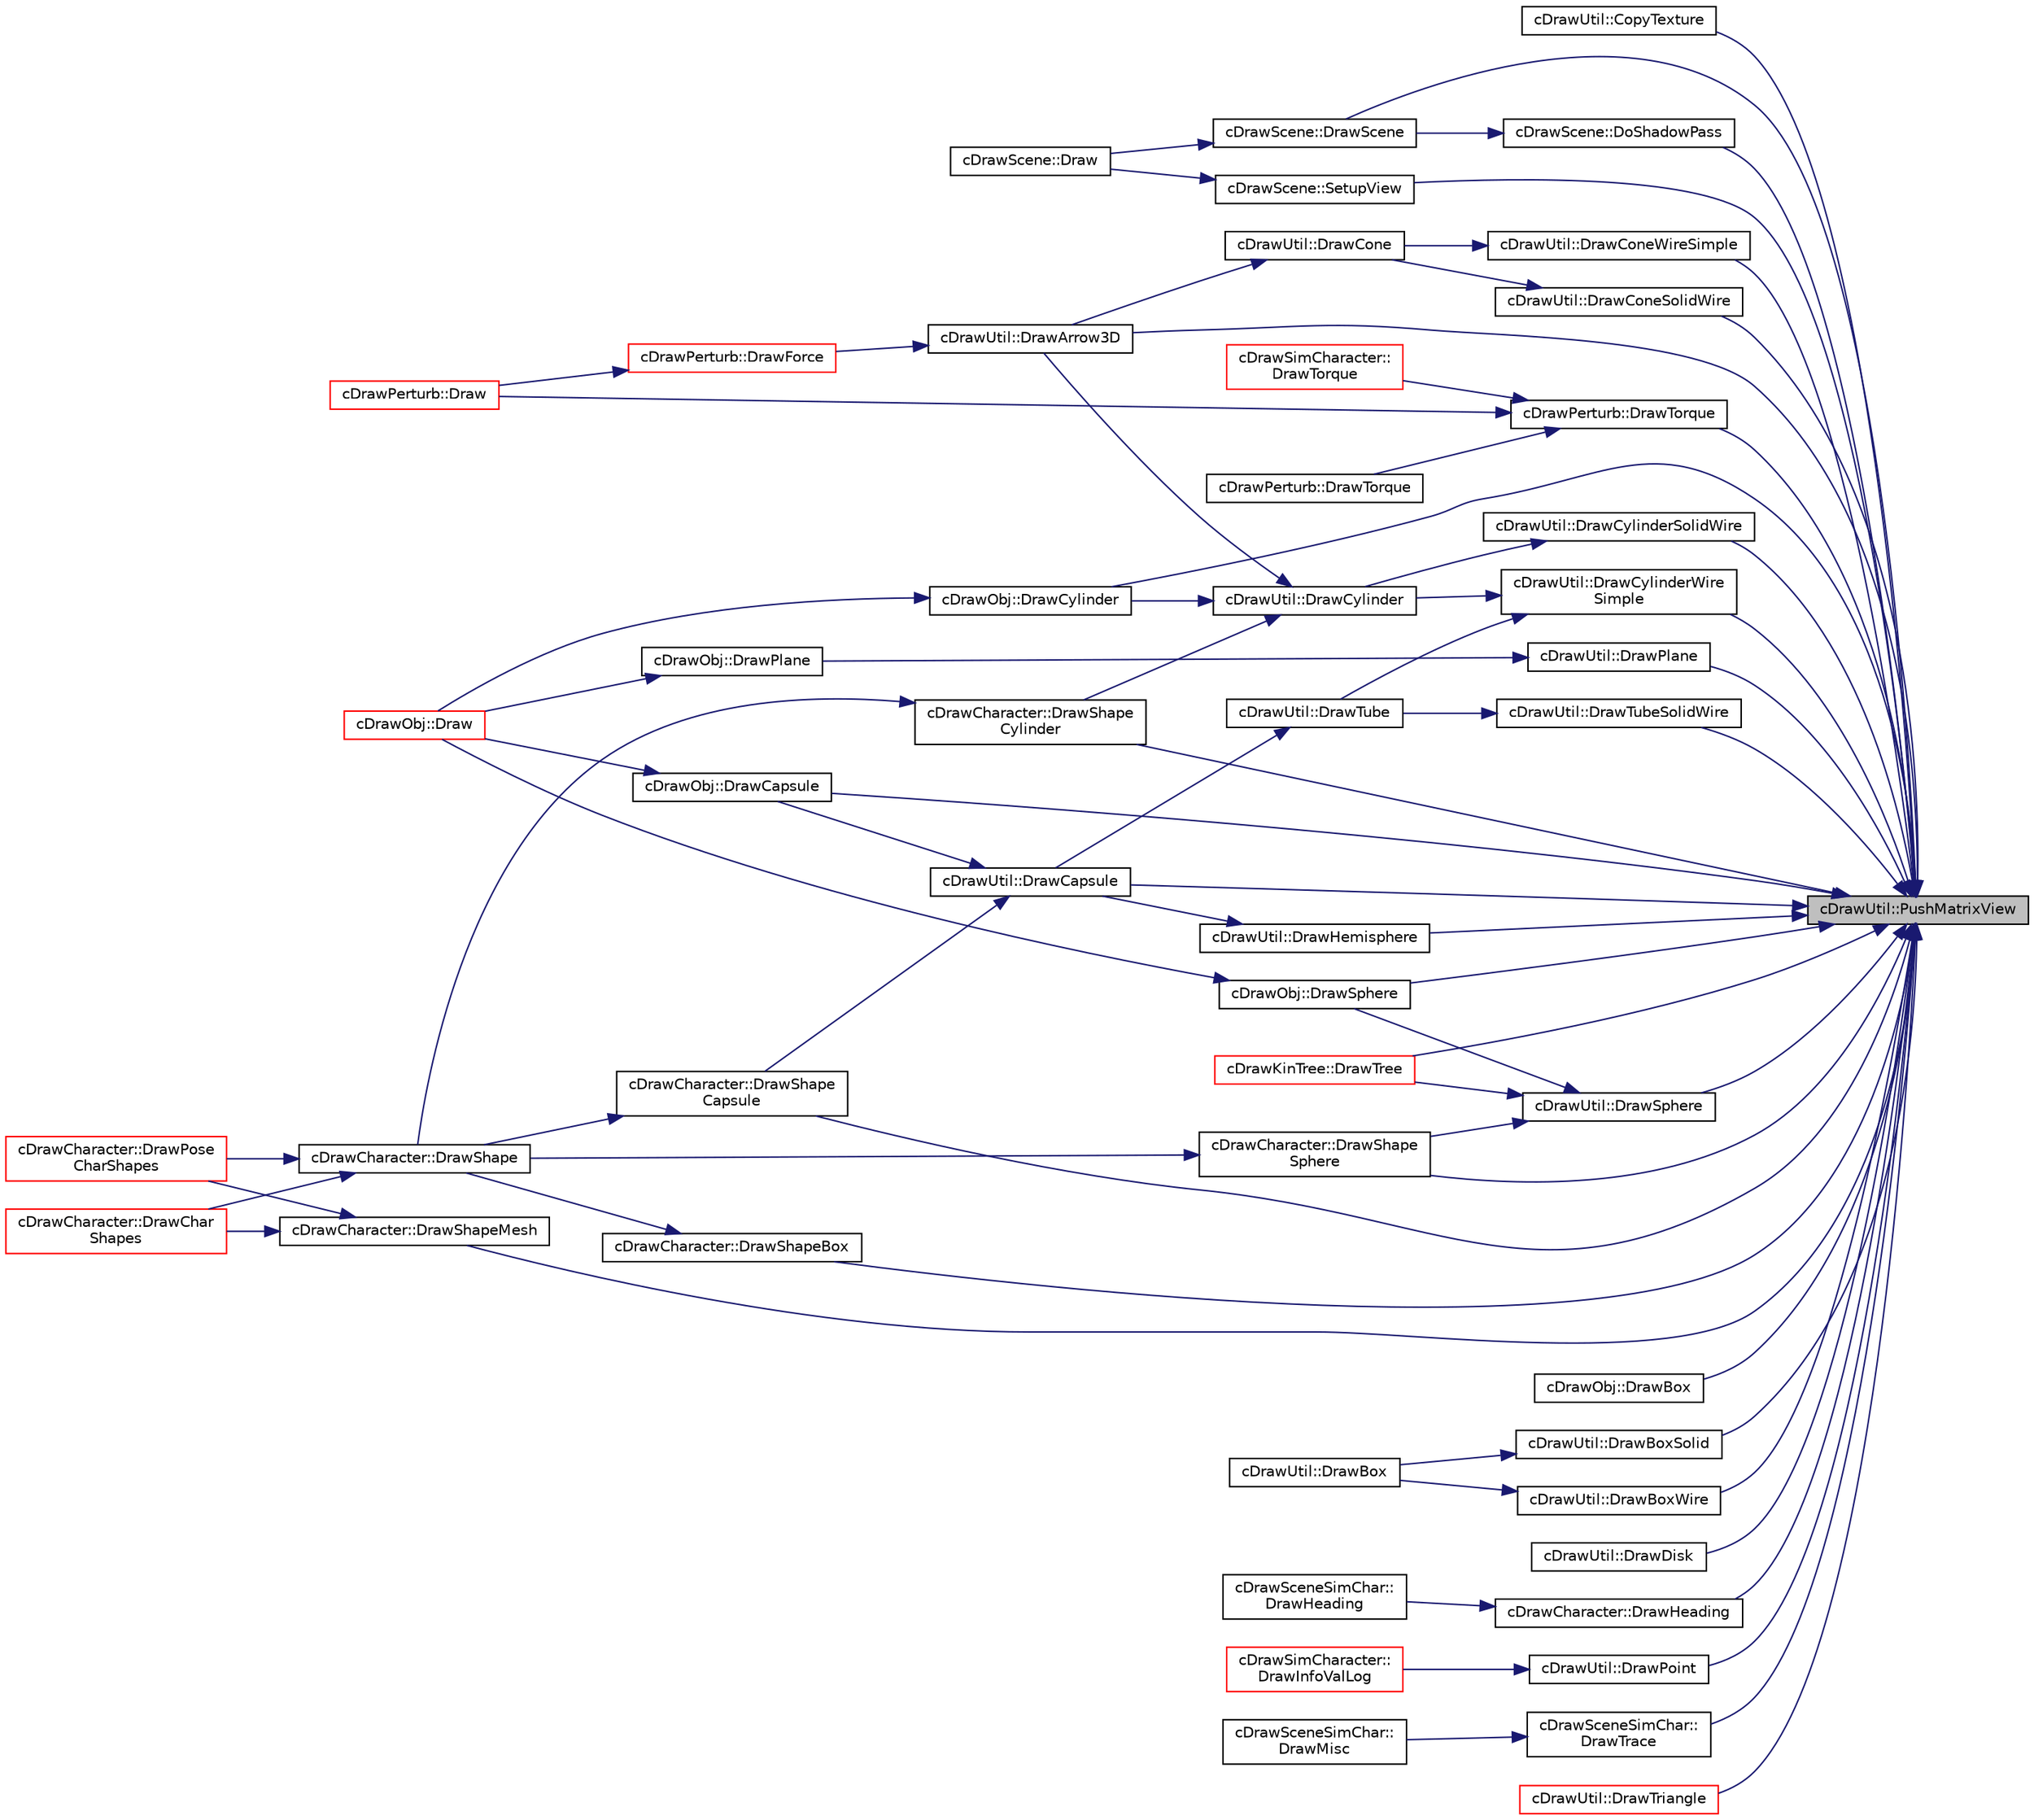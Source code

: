 digraph "cDrawUtil::PushMatrixView"
{
 // LATEX_PDF_SIZE
  edge [fontname="Helvetica",fontsize="10",labelfontname="Helvetica",labelfontsize="10"];
  node [fontname="Helvetica",fontsize="10",shape=record];
  rankdir="RL";
  Node1 [label="cDrawUtil::PushMatrixView",height=0.2,width=0.4,color="black", fillcolor="grey75", style="filled", fontcolor="black",tooltip=" "];
  Node1 -> Node2 [dir="back",color="midnightblue",fontsize="10",style="solid",fontname="Helvetica"];
  Node2 [label="cDrawUtil::CopyTexture",height=0.2,width=0.4,color="black", fillcolor="white", style="filled",URL="$classc_draw_util.html#a17a0dbb8ea4761cf7d480340eb64cac7",tooltip=" "];
  Node1 -> Node3 [dir="back",color="midnightblue",fontsize="10",style="solid",fontname="Helvetica"];
  Node3 [label="cDrawScene::DoShadowPass",height=0.2,width=0.4,color="black", fillcolor="white", style="filled",URL="$classc_draw_scene.html#a3b7548045c8dfc7fcd1a55a411f592d1",tooltip=" "];
  Node3 -> Node4 [dir="back",color="midnightblue",fontsize="10",style="solid",fontname="Helvetica"];
  Node4 [label="cDrawScene::DrawScene",height=0.2,width=0.4,color="black", fillcolor="white", style="filled",URL="$classc_draw_scene.html#ac2fea848f9552e4da69c7f50d8d866c8",tooltip=" "];
  Node4 -> Node5 [dir="back",color="midnightblue",fontsize="10",style="solid",fontname="Helvetica"];
  Node5 [label="cDrawScene::Draw",height=0.2,width=0.4,color="black", fillcolor="white", style="filled",URL="$classc_draw_scene.html#ac983b3e7cedfa1b97c98e9038080d9a9",tooltip=" "];
  Node1 -> Node6 [dir="back",color="midnightblue",fontsize="10",style="solid",fontname="Helvetica"];
  Node6 [label="cDrawUtil::DrawArrow3D",height=0.2,width=0.4,color="black", fillcolor="white", style="filled",URL="$classc_draw_util.html#a89dd77a06bb4499170532721a232caf3",tooltip=" "];
  Node6 -> Node7 [dir="back",color="midnightblue",fontsize="10",style="solid",fontname="Helvetica"];
  Node7 [label="cDrawPerturb::DrawForce",height=0.2,width=0.4,color="red", fillcolor="white", style="filled",URL="$classc_draw_perturb.html#a81f2d724a5a7129987eb7a1e230033b8",tooltip=" "];
  Node7 -> Node8 [dir="back",color="midnightblue",fontsize="10",style="solid",fontname="Helvetica"];
  Node8 [label="cDrawPerturb::Draw",height=0.2,width=0.4,color="red", fillcolor="white", style="filled",URL="$classc_draw_perturb.html#afe630dd735e398ab4b2557fadffa37c7",tooltip=" "];
  Node1 -> Node13 [dir="back",color="midnightblue",fontsize="10",style="solid",fontname="Helvetica"];
  Node13 [label="cDrawObj::DrawBox",height=0.2,width=0.4,color="black", fillcolor="white", style="filled",URL="$classc_draw_obj.html#a63ec75c24a3ad47e36018f5943f4e5d6",tooltip=" "];
  Node1 -> Node14 [dir="back",color="midnightblue",fontsize="10",style="solid",fontname="Helvetica"];
  Node14 [label="cDrawUtil::DrawBoxSolid",height=0.2,width=0.4,color="black", fillcolor="white", style="filled",URL="$classc_draw_util.html#af87864d916281d9277641fa8d097b369",tooltip=" "];
  Node14 -> Node15 [dir="back",color="midnightblue",fontsize="10",style="solid",fontname="Helvetica"];
  Node15 [label="cDrawUtil::DrawBox",height=0.2,width=0.4,color="black", fillcolor="white", style="filled",URL="$classc_draw_util.html#a81935b6993495ace7644477eefd5d700",tooltip=" "];
  Node1 -> Node16 [dir="back",color="midnightblue",fontsize="10",style="solid",fontname="Helvetica"];
  Node16 [label="cDrawUtil::DrawBoxWire",height=0.2,width=0.4,color="black", fillcolor="white", style="filled",URL="$classc_draw_util.html#aafaaedbbefbfa1e09ff8dcb1c017e767",tooltip=" "];
  Node16 -> Node15 [dir="back",color="midnightblue",fontsize="10",style="solid",fontname="Helvetica"];
  Node1 -> Node17 [dir="back",color="midnightblue",fontsize="10",style="solid",fontname="Helvetica"];
  Node17 [label="cDrawObj::DrawCapsule",height=0.2,width=0.4,color="black", fillcolor="white", style="filled",URL="$classc_draw_obj.html#aa6bf42a5d2a790ce05d3cf588696fe42",tooltip=" "];
  Node17 -> Node18 [dir="back",color="midnightblue",fontsize="10",style="solid",fontname="Helvetica"];
  Node18 [label="cDrawObj::Draw",height=0.2,width=0.4,color="red", fillcolor="white", style="filled",URL="$classc_draw_obj.html#a08996c16934079cf8e79238a6d7eec7c",tooltip=" "];
  Node1 -> Node25 [dir="back",color="midnightblue",fontsize="10",style="solid",fontname="Helvetica"];
  Node25 [label="cDrawUtil::DrawCapsule",height=0.2,width=0.4,color="black", fillcolor="white", style="filled",URL="$classc_draw_util.html#ad91ed3b94d8f3c95f5342499aa472698",tooltip=" "];
  Node25 -> Node17 [dir="back",color="midnightblue",fontsize="10",style="solid",fontname="Helvetica"];
  Node25 -> Node26 [dir="back",color="midnightblue",fontsize="10",style="solid",fontname="Helvetica"];
  Node26 [label="cDrawCharacter::DrawShape\lCapsule",height=0.2,width=0.4,color="black", fillcolor="white", style="filled",URL="$classc_draw_character.html#ae821dacbde19af8b52ef8c4c1901fe9d",tooltip=" "];
  Node26 -> Node27 [dir="back",color="midnightblue",fontsize="10",style="solid",fontname="Helvetica"];
  Node27 [label="cDrawCharacter::DrawShape",height=0.2,width=0.4,color="black", fillcolor="white", style="filled",URL="$classc_draw_character.html#a8c428b4d9021e6f57f540e2bfa5d9311",tooltip=" "];
  Node27 -> Node28 [dir="back",color="midnightblue",fontsize="10",style="solid",fontname="Helvetica"];
  Node28 [label="cDrawCharacter::DrawChar\lShapes",height=0.2,width=0.4,color="red", fillcolor="white", style="filled",URL="$classc_draw_character.html#a039230192a7c9a1880476d0130fb7bcf",tooltip=" "];
  Node27 -> Node33 [dir="back",color="midnightblue",fontsize="10",style="solid",fontname="Helvetica"];
  Node33 [label="cDrawCharacter::DrawPose\lCharShapes",height=0.2,width=0.4,color="red", fillcolor="white", style="filled",URL="$classc_draw_character.html#a9315c2b6bfdb2c9f8f19e7110b90beef",tooltip=" "];
  Node1 -> Node35 [dir="back",color="midnightblue",fontsize="10",style="solid",fontname="Helvetica"];
  Node35 [label="cDrawUtil::DrawConeSolidWire",height=0.2,width=0.4,color="black", fillcolor="white", style="filled",URL="$classc_draw_util.html#a1d4b21b7ff68f3c815ea07659633eb60",tooltip=" "];
  Node35 -> Node36 [dir="back",color="midnightblue",fontsize="10",style="solid",fontname="Helvetica"];
  Node36 [label="cDrawUtil::DrawCone",height=0.2,width=0.4,color="black", fillcolor="white", style="filled",URL="$classc_draw_util.html#a3092717fbf1294d91622c56fd1f4200f",tooltip=" "];
  Node36 -> Node6 [dir="back",color="midnightblue",fontsize="10",style="solid",fontname="Helvetica"];
  Node1 -> Node37 [dir="back",color="midnightblue",fontsize="10",style="solid",fontname="Helvetica"];
  Node37 [label="cDrawUtil::DrawConeWireSimple",height=0.2,width=0.4,color="black", fillcolor="white", style="filled",URL="$classc_draw_util.html#a623475b9348ce02b6ca0f801b8ab3611",tooltip=" "];
  Node37 -> Node36 [dir="back",color="midnightblue",fontsize="10",style="solid",fontname="Helvetica"];
  Node1 -> Node38 [dir="back",color="midnightblue",fontsize="10",style="solid",fontname="Helvetica"];
  Node38 [label="cDrawObj::DrawCylinder",height=0.2,width=0.4,color="black", fillcolor="white", style="filled",URL="$classc_draw_obj.html#ab5d83a43a11535e5f48286814ea34aa0",tooltip=" "];
  Node38 -> Node18 [dir="back",color="midnightblue",fontsize="10",style="solid",fontname="Helvetica"];
  Node1 -> Node39 [dir="back",color="midnightblue",fontsize="10",style="solid",fontname="Helvetica"];
  Node39 [label="cDrawUtil::DrawCylinderSolidWire",height=0.2,width=0.4,color="black", fillcolor="white", style="filled",URL="$classc_draw_util.html#a21a2bc0dc6ccdcf964174dee322aa079",tooltip=" "];
  Node39 -> Node40 [dir="back",color="midnightblue",fontsize="10",style="solid",fontname="Helvetica"];
  Node40 [label="cDrawUtil::DrawCylinder",height=0.2,width=0.4,color="black", fillcolor="white", style="filled",URL="$classc_draw_util.html#a1a52979a8d1cdcc91f6ccbc35bb82673",tooltip=" "];
  Node40 -> Node6 [dir="back",color="midnightblue",fontsize="10",style="solid",fontname="Helvetica"];
  Node40 -> Node38 [dir="back",color="midnightblue",fontsize="10",style="solid",fontname="Helvetica"];
  Node40 -> Node41 [dir="back",color="midnightblue",fontsize="10",style="solid",fontname="Helvetica"];
  Node41 [label="cDrawCharacter::DrawShape\lCylinder",height=0.2,width=0.4,color="black", fillcolor="white", style="filled",URL="$classc_draw_character.html#a7a1821824cf7ac68fa05d44318686581",tooltip=" "];
  Node41 -> Node27 [dir="back",color="midnightblue",fontsize="10",style="solid",fontname="Helvetica"];
  Node1 -> Node42 [dir="back",color="midnightblue",fontsize="10",style="solid",fontname="Helvetica"];
  Node42 [label="cDrawUtil::DrawCylinderWire\lSimple",height=0.2,width=0.4,color="black", fillcolor="white", style="filled",URL="$classc_draw_util.html#adf01870cb24c7cb319094a0ce2e51674",tooltip=" "];
  Node42 -> Node40 [dir="back",color="midnightblue",fontsize="10",style="solid",fontname="Helvetica"];
  Node42 -> Node43 [dir="back",color="midnightblue",fontsize="10",style="solid",fontname="Helvetica"];
  Node43 [label="cDrawUtil::DrawTube",height=0.2,width=0.4,color="black", fillcolor="white", style="filled",URL="$classc_draw_util.html#a9db7144f6213f931846385c7388597f4",tooltip=" "];
  Node43 -> Node25 [dir="back",color="midnightblue",fontsize="10",style="solid",fontname="Helvetica"];
  Node1 -> Node44 [dir="back",color="midnightblue",fontsize="10",style="solid",fontname="Helvetica"];
  Node44 [label="cDrawUtil::DrawDisk",height=0.2,width=0.4,color="black", fillcolor="white", style="filled",URL="$classc_draw_util.html#aadebed5ebd4033a982ab624eb2555aca",tooltip=" "];
  Node1 -> Node45 [dir="back",color="midnightblue",fontsize="10",style="solid",fontname="Helvetica"];
  Node45 [label="cDrawCharacter::DrawHeading",height=0.2,width=0.4,color="black", fillcolor="white", style="filled",URL="$classc_draw_character.html#aacce335f9bdf008dcbda5b5357744c4f",tooltip=" "];
  Node45 -> Node46 [dir="back",color="midnightblue",fontsize="10",style="solid",fontname="Helvetica"];
  Node46 [label="cDrawSceneSimChar::\lDrawHeading",height=0.2,width=0.4,color="black", fillcolor="white", style="filled",URL="$classc_draw_scene_sim_char.html#a1101b9d7882bc51ce78a3598f4b65884",tooltip=" "];
  Node1 -> Node47 [dir="back",color="midnightblue",fontsize="10",style="solid",fontname="Helvetica"];
  Node47 [label="cDrawUtil::DrawHemisphere",height=0.2,width=0.4,color="black", fillcolor="white", style="filled",URL="$classc_draw_util.html#abf42b98bb6e85dc51118998359f1c44e",tooltip=" "];
  Node47 -> Node25 [dir="back",color="midnightblue",fontsize="10",style="solid",fontname="Helvetica"];
  Node1 -> Node48 [dir="back",color="midnightblue",fontsize="10",style="solid",fontname="Helvetica"];
  Node48 [label="cDrawUtil::DrawPlane",height=0.2,width=0.4,color="black", fillcolor="white", style="filled",URL="$classc_draw_util.html#a7ef8394147c42dcf8a0e7f94ef449c3c",tooltip=" "];
  Node48 -> Node49 [dir="back",color="midnightblue",fontsize="10",style="solid",fontname="Helvetica"];
  Node49 [label="cDrawObj::DrawPlane",height=0.2,width=0.4,color="black", fillcolor="white", style="filled",URL="$classc_draw_obj.html#a014d646f51a7c6e6c04f28aaae9cbc99",tooltip=" "];
  Node49 -> Node18 [dir="back",color="midnightblue",fontsize="10",style="solid",fontname="Helvetica"];
  Node1 -> Node50 [dir="back",color="midnightblue",fontsize="10",style="solid",fontname="Helvetica"];
  Node50 [label="cDrawUtil::DrawPoint",height=0.2,width=0.4,color="black", fillcolor="white", style="filled",URL="$classc_draw_util.html#af25b21299d50f64378c0a7ea5387b178",tooltip=" "];
  Node50 -> Node51 [dir="back",color="midnightblue",fontsize="10",style="solid",fontname="Helvetica"];
  Node51 [label="cDrawSimCharacter::\lDrawInfoValLog",height=0.2,width=0.4,color="red", fillcolor="white", style="filled",URL="$classc_draw_sim_character.html#afb14d9b29692ae8672794c4e9522349a",tooltip=" "];
  Node1 -> Node4 [dir="back",color="midnightblue",fontsize="10",style="solid",fontname="Helvetica"];
  Node1 -> Node54 [dir="back",color="midnightblue",fontsize="10",style="solid",fontname="Helvetica"];
  Node54 [label="cDrawCharacter::DrawShapeBox",height=0.2,width=0.4,color="black", fillcolor="white", style="filled",URL="$classc_draw_character.html#a76b173ced67b297444c2101cfa3babaa",tooltip=" "];
  Node54 -> Node27 [dir="back",color="midnightblue",fontsize="10",style="solid",fontname="Helvetica"];
  Node1 -> Node26 [dir="back",color="midnightblue",fontsize="10",style="solid",fontname="Helvetica"];
  Node1 -> Node41 [dir="back",color="midnightblue",fontsize="10",style="solid",fontname="Helvetica"];
  Node1 -> Node55 [dir="back",color="midnightblue",fontsize="10",style="solid",fontname="Helvetica"];
  Node55 [label="cDrawCharacter::DrawShapeMesh",height=0.2,width=0.4,color="black", fillcolor="white", style="filled",URL="$classc_draw_character.html#a93f12b0c5489873741bbef11c65b4c8c",tooltip=" "];
  Node55 -> Node28 [dir="back",color="midnightblue",fontsize="10",style="solid",fontname="Helvetica"];
  Node55 -> Node33 [dir="back",color="midnightblue",fontsize="10",style="solid",fontname="Helvetica"];
  Node1 -> Node56 [dir="back",color="midnightblue",fontsize="10",style="solid",fontname="Helvetica"];
  Node56 [label="cDrawCharacter::DrawShape\lSphere",height=0.2,width=0.4,color="black", fillcolor="white", style="filled",URL="$classc_draw_character.html#ac3cab615260b182a5892e8fd0cc7a5cd",tooltip=" "];
  Node56 -> Node27 [dir="back",color="midnightblue",fontsize="10",style="solid",fontname="Helvetica"];
  Node1 -> Node57 [dir="back",color="midnightblue",fontsize="10",style="solid",fontname="Helvetica"];
  Node57 [label="cDrawObj::DrawSphere",height=0.2,width=0.4,color="black", fillcolor="white", style="filled",URL="$classc_draw_obj.html#a8a1380aef5244c53b89f8da06268f982",tooltip=" "];
  Node57 -> Node18 [dir="back",color="midnightblue",fontsize="10",style="solid",fontname="Helvetica"];
  Node1 -> Node58 [dir="back",color="midnightblue",fontsize="10",style="solid",fontname="Helvetica"];
  Node58 [label="cDrawUtil::DrawSphere",height=0.2,width=0.4,color="black", fillcolor="white", style="filled",URL="$classc_draw_util.html#a4cb49515f4c561c95dafcea3f7b2a0cb",tooltip=" "];
  Node58 -> Node56 [dir="back",color="midnightblue",fontsize="10",style="solid",fontname="Helvetica"];
  Node58 -> Node57 [dir="back",color="midnightblue",fontsize="10",style="solid",fontname="Helvetica"];
  Node58 -> Node59 [dir="back",color="midnightblue",fontsize="10",style="solid",fontname="Helvetica"];
  Node59 [label="cDrawKinTree::DrawTree",height=0.2,width=0.4,color="red", fillcolor="white", style="filled",URL="$classc_draw_kin_tree.html#a3ac3fbab30458f7a0fd843c18e10885b",tooltip=" "];
  Node1 -> Node61 [dir="back",color="midnightblue",fontsize="10",style="solid",fontname="Helvetica"];
  Node61 [label="cDrawPerturb::DrawTorque",height=0.2,width=0.4,color="black", fillcolor="white", style="filled",URL="$classc_draw_perturb.html#a454deadcf6edecbb4d39615edbf4ef79",tooltip=" "];
  Node61 -> Node8 [dir="back",color="midnightblue",fontsize="10",style="solid",fontname="Helvetica"];
  Node61 -> Node62 [dir="back",color="midnightblue",fontsize="10",style="solid",fontname="Helvetica"];
  Node62 [label="cDrawSimCharacter::\lDrawTorque",height=0.2,width=0.4,color="red", fillcolor="white", style="filled",URL="$classc_draw_sim_character.html#a8d80e489711dc094d9f5dda0f6f5bcfc",tooltip=" "];
  Node61 -> Node64 [dir="back",color="midnightblue",fontsize="10",style="solid",fontname="Helvetica"];
  Node64 [label="cDrawPerturb::DrawTorque",height=0.2,width=0.4,color="black", fillcolor="white", style="filled",URL="$classc_draw_perturb.html#a8c6fecca255d6230e95146f998da4e6d",tooltip=" "];
  Node1 -> Node65 [dir="back",color="midnightblue",fontsize="10",style="solid",fontname="Helvetica"];
  Node65 [label="cDrawSceneSimChar::\lDrawTrace",height=0.2,width=0.4,color="black", fillcolor="white", style="filled",URL="$classc_draw_scene_sim_char.html#ac99b14c759dbda2fee5dae2a045dad06",tooltip=" "];
  Node65 -> Node11 [dir="back",color="midnightblue",fontsize="10",style="solid",fontname="Helvetica"];
  Node11 [label="cDrawSceneSimChar::\lDrawMisc",height=0.2,width=0.4,color="black", fillcolor="white", style="filled",URL="$classc_draw_scene_sim_char.html#a65bd615257485a465f9c1830c13e60e9",tooltip=" "];
  Node1 -> Node59 [dir="back",color="midnightblue",fontsize="10",style="solid",fontname="Helvetica"];
  Node1 -> Node66 [dir="back",color="midnightblue",fontsize="10",style="solid",fontname="Helvetica"];
  Node66 [label="cDrawUtil::DrawTriangle",height=0.2,width=0.4,color="red", fillcolor="white", style="filled",URL="$classc_draw_util.html#ab0359ecdbc690cbe8403c19b5a0f93e9",tooltip=" "];
  Node1 -> Node70 [dir="back",color="midnightblue",fontsize="10",style="solid",fontname="Helvetica"];
  Node70 [label="cDrawUtil::DrawTubeSolidWire",height=0.2,width=0.4,color="black", fillcolor="white", style="filled",URL="$classc_draw_util.html#affc56cc15a2f9d2c0163e13001e8af1d",tooltip=" "];
  Node70 -> Node43 [dir="back",color="midnightblue",fontsize="10",style="solid",fontname="Helvetica"];
  Node1 -> Node71 [dir="back",color="midnightblue",fontsize="10",style="solid",fontname="Helvetica"];
  Node71 [label="cDrawScene::SetupView",height=0.2,width=0.4,color="black", fillcolor="white", style="filled",URL="$classc_draw_scene.html#a56117f44d49af5ec0e3b2aab3f7d841a",tooltip=" "];
  Node71 -> Node5 [dir="back",color="midnightblue",fontsize="10",style="solid",fontname="Helvetica"];
}
